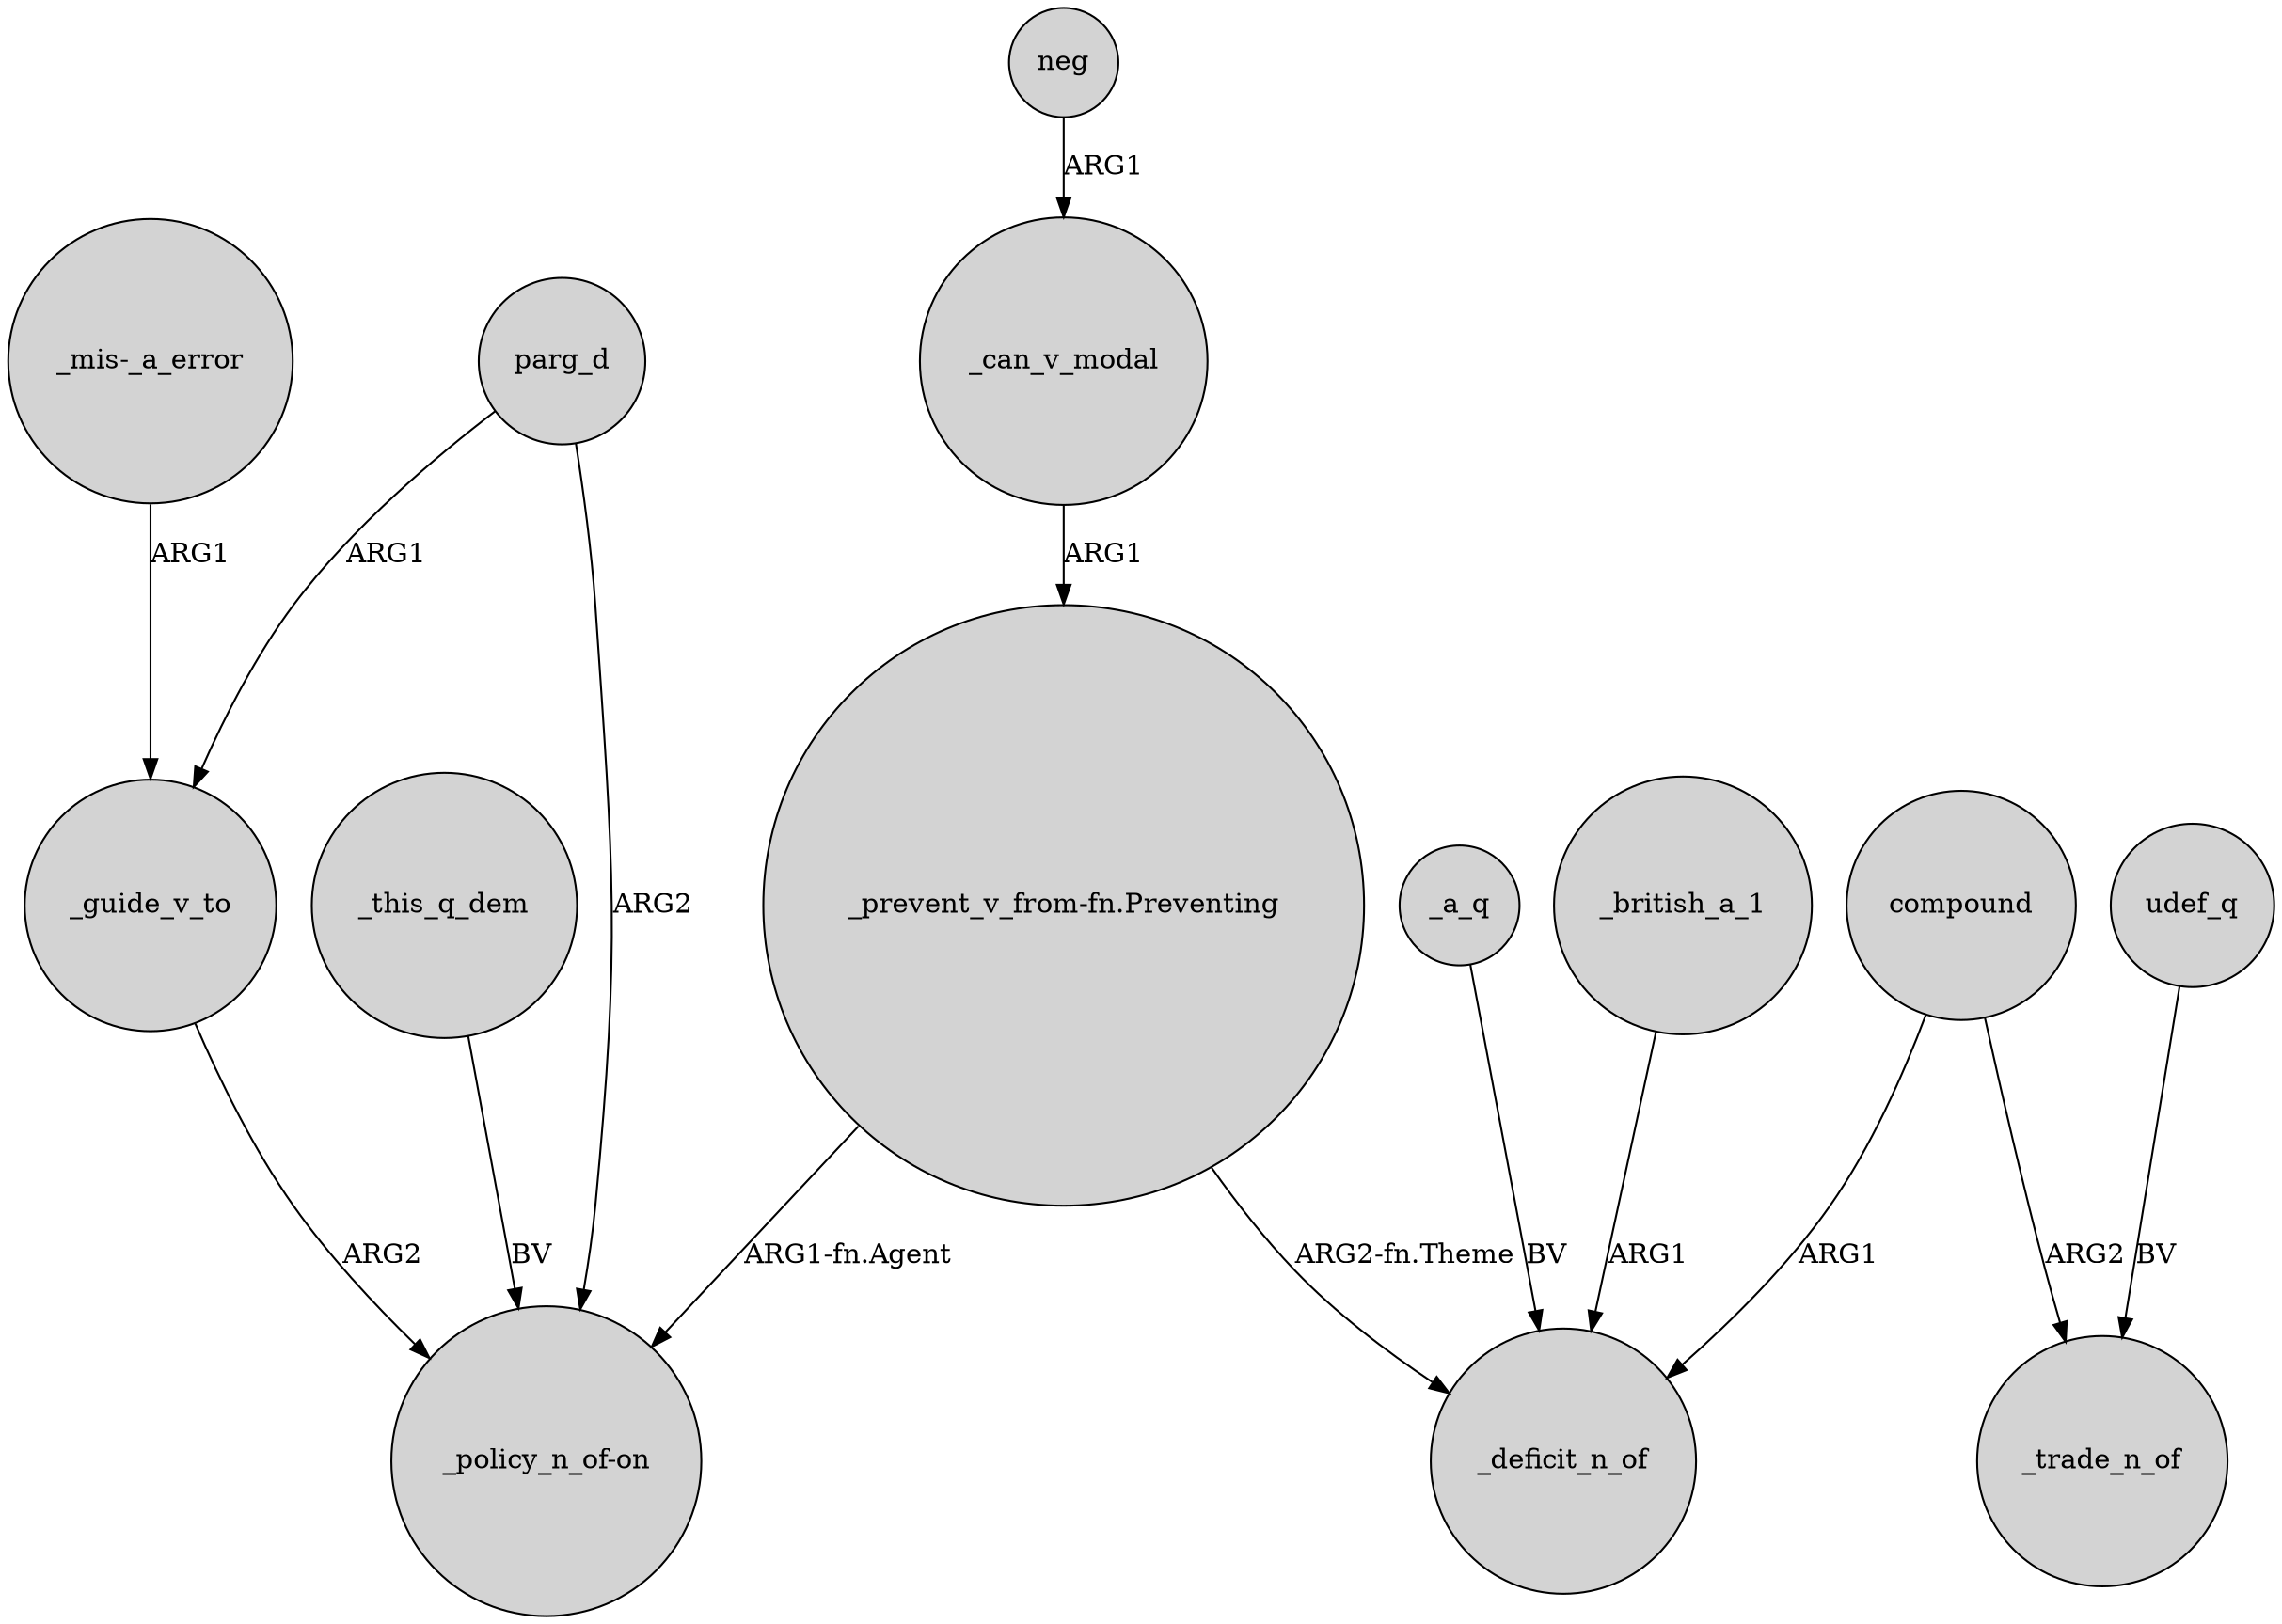 digraph {
	node [shape=circle style=filled]
	"_mis-_a_error" -> _guide_v_to [label=ARG1]
	_this_q_dem -> "_policy_n_of-on" [label=BV]
	udef_q -> _trade_n_of [label=BV]
	_a_q -> _deficit_n_of [label=BV]
	_british_a_1 -> _deficit_n_of [label=ARG1]
	parg_d -> _guide_v_to [label=ARG1]
	parg_d -> "_policy_n_of-on" [label=ARG2]
	compound -> _trade_n_of [label=ARG2]
	compound -> _deficit_n_of [label=ARG1]
	"_prevent_v_from-fn.Preventing" -> "_policy_n_of-on" [label="ARG1-fn.Agent"]
	"_prevent_v_from-fn.Preventing" -> _deficit_n_of [label="ARG2-fn.Theme"]
	neg -> _can_v_modal [label=ARG1]
	_can_v_modal -> "_prevent_v_from-fn.Preventing" [label=ARG1]
	_guide_v_to -> "_policy_n_of-on" [label=ARG2]
}
